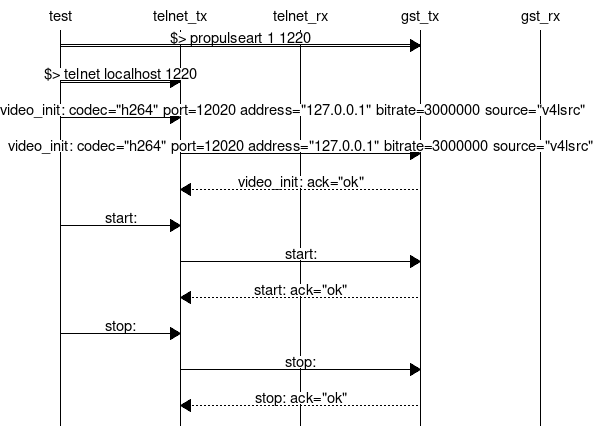 
msc
{        
    test, telnet_tx, telnet_rx, gst_tx, gst_rx;
    
test:>gst_tx [label="$> propulseart 1 1220"];
test:>telnet_tx [label="$> telnet localhost 1220"];
test=>telnet_tx [label="video_init: codec=\"h264\" port=12020 address=\"127.0.0.1\" bitrate=3000000 source=\"v4lsrc\""];
telnet_tx=>gst_tx [label="video_init: codec=\"h264\" port=12020 address=\"127.0.0.1\" bitrate=3000000 source=\"v4lsrc\""];
gst_tx>>telnet_tx [label="video_init: ack=\"ok\""];
test=>telnet_tx [label="start:"];
telnet_tx=>gst_tx [label="start:"];
gst_tx>>telnet_tx [label="start: ack=\"ok\""];
test=>telnet_tx [label="stop:"];
telnet_tx=>gst_tx [label="stop:"];
gst_tx>>telnet_tx [label="stop: ack=\"ok\""];

}